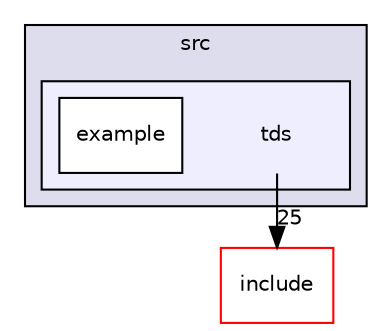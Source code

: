 digraph "src/tds" {
  compound=true
  node [ fontsize="10", fontname="Helvetica"];
  edge [ labelfontsize="10", labelfontname="Helvetica"];
  subgraph clusterdir_68267d1309a1af8e8297ef4c3efbcdba {
    graph [ bgcolor="#ddddee", pencolor="black", label="src" fontname="Helvetica", fontsize="10", URL="dir_68267d1309a1af8e8297ef4c3efbcdba.html"]
  subgraph clusterdir_f7308370ebb9c2ff76f3bdfe0748aabf {
    graph [ bgcolor="#eeeeff", pencolor="black", label="" URL="dir_f7308370ebb9c2ff76f3bdfe0748aabf.html"];
    dir_f7308370ebb9c2ff76f3bdfe0748aabf [shape=plaintext label="tds"];
    dir_66c0b1abd56d99bc52d1cf04cdcfa94c [shape=box label="example" color="black" fillcolor="white" style="filled" URL="dir_66c0b1abd56d99bc52d1cf04cdcfa94c.html"];
  }
  }
  dir_d44c64559bbebec7f509842c48db8b23 [shape=box label="include" fillcolor="white" style="filled" color="red" URL="dir_d44c64559bbebec7f509842c48db8b23.html"];
  dir_f7308370ebb9c2ff76f3bdfe0748aabf->dir_d44c64559bbebec7f509842c48db8b23 [headlabel="25", labeldistance=1.5 headhref="dir_000012_000000.html"];
}
